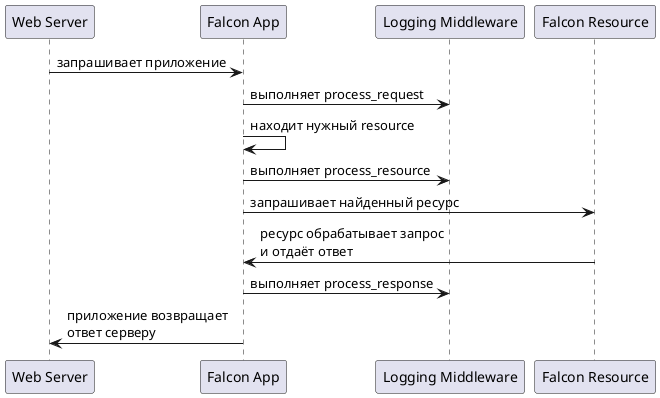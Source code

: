 @startuml

participant  "Web Server"         as web_server
participant  "Falcon App"         as falcon
participant  "Logging Middleware" as logging_middleware
participant  "Falcon Resource"    as resource

web_server -> falcon  : запрашивает приложение
falcon -> logging_middleware : выполняет process_request
falcon -> falcon    : находит нужный resource
falcon -> logging_middleware : выполняет process_resource
falcon -> resource    : запрашивает найденный ресурс
falcon <- resource    : ресурс обрабатывает запрос\n\
и отдаёт ответ
falcon -> logging_middleware : выполняет process_response
web_server <- falcon  : приложение возвращает\n\
ответ серверу


@enduml
